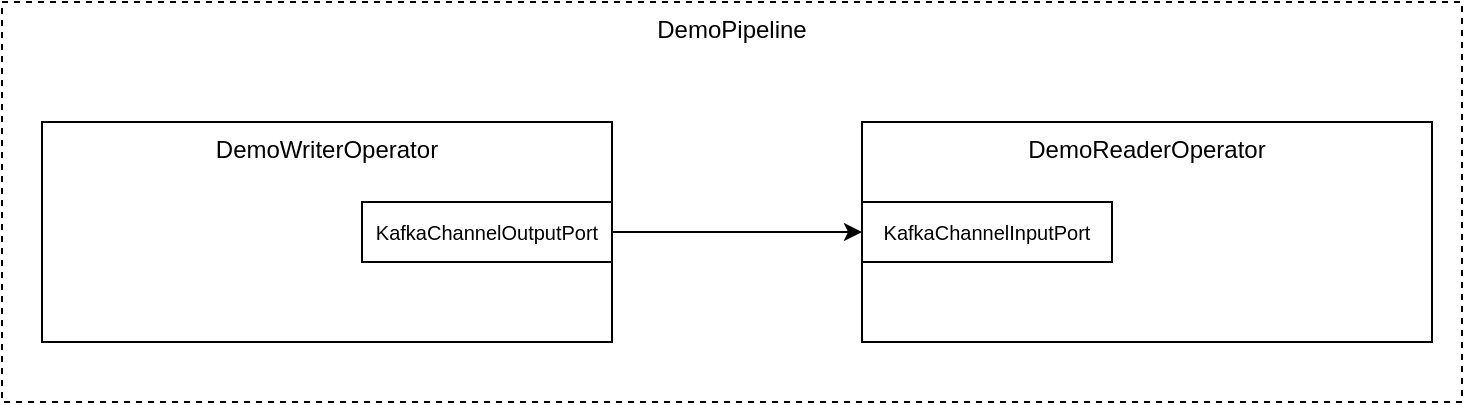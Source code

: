 <mxfile version="22.1.21" type="device">
  <diagram name="Page-1" id="bf55CM-UF1sACK0ydFgU">
    <mxGraphModel dx="1434" dy="854" grid="1" gridSize="10" guides="1" tooltips="1" connect="1" arrows="1" fold="1" page="1" pageScale="1" pageWidth="850" pageHeight="1100" math="0" shadow="0">
      <root>
        <mxCell id="0" />
        <mxCell id="1" parent="0" />
        <mxCell id="A-W998lmlx4RPp3HRFfS-10" value="DemoPipeline" style="rounded=0;whiteSpace=wrap;html=1;labelPosition=center;verticalLabelPosition=middle;align=center;verticalAlign=top;fillColor=none;dashed=1;" parent="1" vertex="1">
          <mxGeometry x="60" y="170" width="730" height="200" as="geometry" />
        </mxCell>
        <mxCell id="A-W998lmlx4RPp3HRFfS-5" style="edgeStyle=orthogonalEdgeStyle;rounded=0;orthogonalLoop=1;jettySize=auto;html=1;exitX=1;exitY=0.5;exitDx=0;exitDy=0;" parent="1" source="A-W998lmlx4RPp3HRFfS-3" target="A-W998lmlx4RPp3HRFfS-4" edge="1">
          <mxGeometry relative="1" as="geometry" />
        </mxCell>
        <mxCell id="A-W998lmlx4RPp3HRFfS-1" value="DemoWriterOperator" style="rounded=0;whiteSpace=wrap;html=1;labelPosition=center;verticalLabelPosition=middle;align=center;verticalAlign=top;" parent="1" vertex="1">
          <mxGeometry x="80" y="230" width="285" height="110" as="geometry" />
        </mxCell>
        <mxCell id="A-W998lmlx4RPp3HRFfS-2" value="DemoReaderOperator" style="rounded=0;whiteSpace=wrap;html=1;labelPosition=center;verticalLabelPosition=middle;align=center;verticalAlign=top;" parent="1" vertex="1">
          <mxGeometry x="490" y="230" width="285" height="110" as="geometry" />
        </mxCell>
        <mxCell id="A-W998lmlx4RPp3HRFfS-3" value="&lt;font style=&quot;font-size: 10px;&quot;&gt;KafkaChannelOutputPort&lt;/font&gt;" style="rounded=0;whiteSpace=wrap;html=1;labelPosition=center;verticalLabelPosition=middle;align=center;verticalAlign=middle;" parent="1" vertex="1">
          <mxGeometry x="240" y="270" width="125" height="30" as="geometry" />
        </mxCell>
        <mxCell id="A-W998lmlx4RPp3HRFfS-4" value="&lt;font style=&quot;font-size: 10px;&quot;&gt;KafkaChannelInputPort&lt;/font&gt;" style="rounded=0;whiteSpace=wrap;html=1;labelPosition=center;verticalLabelPosition=middle;align=center;verticalAlign=middle;" parent="1" vertex="1">
          <mxGeometry x="490" y="270" width="125" height="30" as="geometry" />
        </mxCell>
      </root>
    </mxGraphModel>
  </diagram>
</mxfile>
